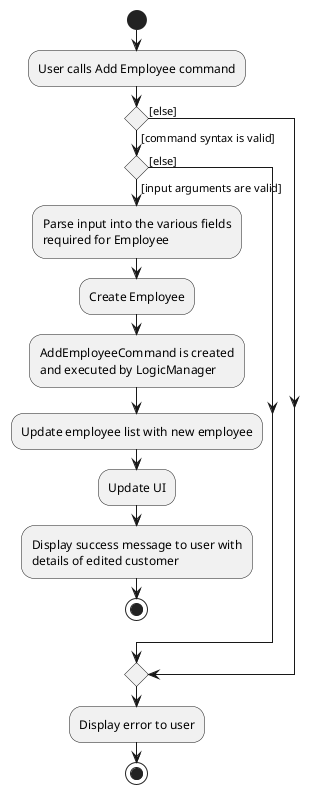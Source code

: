 @startuml
'https://plantuml.com/activity-diagram-beta

start
:User calls Add Employee command;

'Since the beta syntax does not support placing the condition outside the
'diamond we place it as the true branch instead.

if () then ([command syntax is valid])
if () then ([input arguments are valid])

    :Parse input into the various fields
    required for Employee;

    :Create Employee;

    :AddEmployeeCommand is created
    and executed by LogicManager;

    :Update employee list with new employee;

    :Update UI;

    :Display success message to user with
    details of edited customer;

    stop

else ([else])
    endif
else ([else])
    endif
    :Display error to user;
stop

@enduml
